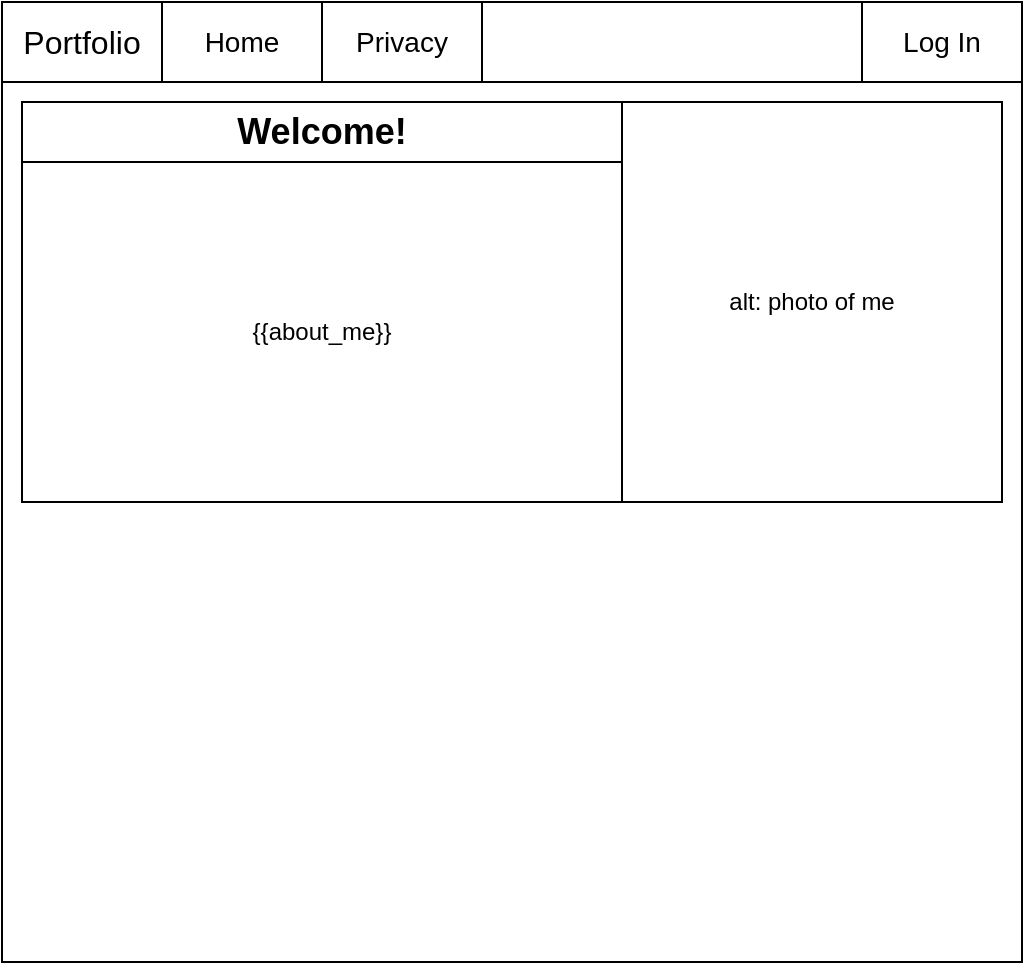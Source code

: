 <mxfile version="24.3.1" type="device" pages="8">
  <diagram name="home-logged-out" id="bulOL5kOMfAnAHBKOur3">
    <mxGraphModel dx="1674" dy="799" grid="1" gridSize="10" guides="1" tooltips="1" connect="1" arrows="1" fold="1" page="1" pageScale="1" pageWidth="850" pageHeight="1100" math="0" shadow="0">
      <root>
        <mxCell id="0" />
        <mxCell id="1" parent="0" />
        <mxCell id="cRCH-ILLVMDY7oOqpRGy-1" value="&lt;font style=&quot;font-size: 16px;&quot;&gt;Portfolio&lt;/font&gt;" style="rounded=0;whiteSpace=wrap;html=1;" vertex="1" parent="1">
          <mxGeometry x="100" y="220" width="80" height="40" as="geometry" />
        </mxCell>
        <mxCell id="cRCH-ILLVMDY7oOqpRGy-2" value="&lt;font style=&quot;font-size: 14px;&quot;&gt;Home&lt;/font&gt;" style="rounded=0;whiteSpace=wrap;html=1;" vertex="1" parent="1">
          <mxGeometry x="180" y="220" width="80" height="40" as="geometry" />
        </mxCell>
        <mxCell id="cRCH-ILLVMDY7oOqpRGy-3" value="&lt;font style=&quot;font-size: 14px;&quot;&gt;Privacy&lt;/font&gt;" style="rounded=0;whiteSpace=wrap;html=1;" vertex="1" parent="1">
          <mxGeometry x="260" y="220" width="80" height="40" as="geometry" />
        </mxCell>
        <mxCell id="cRCH-ILLVMDY7oOqpRGy-4" value="" style="rounded=0;whiteSpace=wrap;html=1;" vertex="1" parent="1">
          <mxGeometry x="340" y="220" width="190" height="40" as="geometry" />
        </mxCell>
        <mxCell id="cRCH-ILLVMDY7oOqpRGy-5" value="&lt;font style=&quot;font-size: 14px;&quot;&gt;Log In&lt;/font&gt;" style="rounded=0;whiteSpace=wrap;html=1;" vertex="1" parent="1">
          <mxGeometry x="530" y="220" width="80" height="40" as="geometry" />
        </mxCell>
        <mxCell id="cRCH-ILLVMDY7oOqpRGy-6" value="" style="rounded=0;whiteSpace=wrap;html=1;" vertex="1" parent="1">
          <mxGeometry x="100" y="260" width="510" height="440" as="geometry" />
        </mxCell>
        <mxCell id="cRCH-ILLVMDY7oOqpRGy-7" value="&lt;font style=&quot;font-size: 18px;&quot;&gt;&lt;b&gt;Welcome!&lt;/b&gt;&lt;/font&gt;" style="text;html=1;align=center;verticalAlign=middle;whiteSpace=wrap;rounded=0;strokeColor=#000000;" vertex="1" parent="1">
          <mxGeometry x="110" y="270" width="300" height="30" as="geometry" />
        </mxCell>
        <mxCell id="cRCH-ILLVMDY7oOqpRGy-8" value="alt: photo of me" style="rounded=0;whiteSpace=wrap;html=1;" vertex="1" parent="1">
          <mxGeometry x="410" y="270" width="190" height="200" as="geometry" />
        </mxCell>
        <mxCell id="cRCH-ILLVMDY7oOqpRGy-9" value="&lt;font style=&quot;font-size: 12px;&quot;&gt;{{about_me}}&lt;/font&gt;" style="text;html=1;align=center;verticalAlign=middle;whiteSpace=wrap;rounded=0;shadow=0;strokeColor=#000000;" vertex="1" parent="1">
          <mxGeometry x="110" y="300" width="300" height="170" as="geometry" />
        </mxCell>
      </root>
    </mxGraphModel>
  </diagram>
  <diagram name="home-logged-in" id="xWxcdwDqmuHdGWmgv9Ij">
    <mxGraphModel dx="1674" dy="799" grid="1" gridSize="10" guides="1" tooltips="1" connect="1" arrows="1" fold="1" page="1" pageScale="1" pageWidth="850" pageHeight="1100" math="0" shadow="0">
      <root>
        <mxCell id="pSG9ePYmPneIMNXDhlYq-0" />
        <mxCell id="pSG9ePYmPneIMNXDhlYq-1" parent="pSG9ePYmPneIMNXDhlYq-0" />
        <mxCell id="pSG9ePYmPneIMNXDhlYq-2" value="&lt;font style=&quot;font-size: 16px;&quot;&gt;Portfolio&lt;/font&gt;" style="rounded=0;whiteSpace=wrap;html=1;" vertex="1" parent="pSG9ePYmPneIMNXDhlYq-1">
          <mxGeometry x="100" y="220" width="80" height="40" as="geometry" />
        </mxCell>
        <mxCell id="pSG9ePYmPneIMNXDhlYq-3" value="&lt;font style=&quot;font-size: 14px;&quot;&gt;Home&lt;/font&gt;" style="rounded=0;whiteSpace=wrap;html=1;" vertex="1" parent="pSG9ePYmPneIMNXDhlYq-1">
          <mxGeometry x="180" y="220" width="80" height="40" as="geometry" />
        </mxCell>
        <mxCell id="pSG9ePYmPneIMNXDhlYq-4" value="&lt;font style=&quot;font-size: 14px;&quot;&gt;Privacy&lt;/font&gt;" style="rounded=0;whiteSpace=wrap;html=1;" vertex="1" parent="pSG9ePYmPneIMNXDhlYq-1">
          <mxGeometry x="260" y="220" width="80" height="40" as="geometry" />
        </mxCell>
        <mxCell id="pSG9ePYmPneIMNXDhlYq-5" value="" style="rounded=0;whiteSpace=wrap;html=1;" vertex="1" parent="pSG9ePYmPneIMNXDhlYq-1">
          <mxGeometry x="340" y="220" width="190" height="40" as="geometry" />
        </mxCell>
        <mxCell id="pSG9ePYmPneIMNXDhlYq-6" value="&lt;font style=&quot;font-size: 14px;&quot;&gt;Log Out&lt;/font&gt;" style="rounded=0;whiteSpace=wrap;html=1;" vertex="1" parent="pSG9ePYmPneIMNXDhlYq-1">
          <mxGeometry x="530" y="220" width="80" height="40" as="geometry" />
        </mxCell>
        <mxCell id="pSG9ePYmPneIMNXDhlYq-7" value="" style="rounded=0;whiteSpace=wrap;html=1;" vertex="1" parent="pSG9ePYmPneIMNXDhlYq-1">
          <mxGeometry x="100" y="260" width="510" height="440" as="geometry" />
        </mxCell>
        <mxCell id="pSG9ePYmPneIMNXDhlYq-8" value="&lt;font style=&quot;font-size: 18px;&quot;&gt;&lt;b&gt;Welcome!&lt;/b&gt;&lt;/font&gt;" style="text;html=1;align=center;verticalAlign=middle;whiteSpace=wrap;rounded=0;strokeColor=#000000;" vertex="1" parent="pSG9ePYmPneIMNXDhlYq-1">
          <mxGeometry x="110" y="270" width="300" height="30" as="geometry" />
        </mxCell>
        <mxCell id="pSG9ePYmPneIMNXDhlYq-9" value="alt: photo of me" style="rounded=0;whiteSpace=wrap;html=1;" vertex="1" parent="pSG9ePYmPneIMNXDhlYq-1">
          <mxGeometry x="410" y="270" width="190" height="200" as="geometry" />
        </mxCell>
        <mxCell id="pSG9ePYmPneIMNXDhlYq-10" value="&lt;font style=&quot;font-size: 12px;&quot;&gt;{{about_me}}&lt;/font&gt;" style="text;html=1;align=center;verticalAlign=middle;whiteSpace=wrap;rounded=0;shadow=0;strokeColor=#000000;" vertex="1" parent="pSG9ePYmPneIMNXDhlYq-1">
          <mxGeometry x="110" y="300" width="300" height="170" as="geometry" />
        </mxCell>
      </root>
    </mxGraphModel>
  </diagram>
  <diagram name="home-logged-in-admin" id="QCtQNewX7_ZVSJ8-Sd5a">
    <mxGraphModel dx="1674" dy="799" grid="1" gridSize="10" guides="1" tooltips="1" connect="1" arrows="1" fold="1" page="1" pageScale="1" pageWidth="850" pageHeight="1100" math="0" shadow="0">
      <root>
        <mxCell id="_2VA7KsF3N3Y7zHIVpqm-0" />
        <mxCell id="_2VA7KsF3N3Y7zHIVpqm-1" parent="_2VA7KsF3N3Y7zHIVpqm-0" />
        <mxCell id="_2VA7KsF3N3Y7zHIVpqm-2" value="&lt;font style=&quot;font-size: 16px;&quot;&gt;Portfolio&lt;/font&gt;" style="rounded=0;whiteSpace=wrap;html=1;" vertex="1" parent="_2VA7KsF3N3Y7zHIVpqm-1">
          <mxGeometry x="100" y="220" width="80" height="40" as="geometry" />
        </mxCell>
        <mxCell id="_2VA7KsF3N3Y7zHIVpqm-3" value="&lt;font style=&quot;font-size: 14px;&quot;&gt;Home&lt;/font&gt;" style="rounded=0;whiteSpace=wrap;html=1;" vertex="1" parent="_2VA7KsF3N3Y7zHIVpqm-1">
          <mxGeometry x="180" y="220" width="80" height="40" as="geometry" />
        </mxCell>
        <mxCell id="_2VA7KsF3N3Y7zHIVpqm-4" value="&lt;font style=&quot;font-size: 14px;&quot;&gt;Privacy&lt;/font&gt;" style="rounded=0;whiteSpace=wrap;html=1;" vertex="1" parent="_2VA7KsF3N3Y7zHIVpqm-1">
          <mxGeometry x="260" y="220" width="80" height="40" as="geometry" />
        </mxCell>
        <mxCell id="_2VA7KsF3N3Y7zHIVpqm-5" value="" style="rounded=0;whiteSpace=wrap;html=1;" vertex="1" parent="_2VA7KsF3N3Y7zHIVpqm-1">
          <mxGeometry x="340" y="220" width="190" height="40" as="geometry" />
        </mxCell>
        <mxCell id="_2VA7KsF3N3Y7zHIVpqm-6" value="&lt;font style=&quot;font-size: 14px;&quot;&gt;Log Out&lt;/font&gt;" style="rounded=0;whiteSpace=wrap;html=1;" vertex="1" parent="_2VA7KsF3N3Y7zHIVpqm-1">
          <mxGeometry x="530" y="220" width="80" height="40" as="geometry" />
        </mxCell>
        <mxCell id="_2VA7KsF3N3Y7zHIVpqm-7" value="" style="rounded=0;whiteSpace=wrap;html=1;" vertex="1" parent="_2VA7KsF3N3Y7zHIVpqm-1">
          <mxGeometry x="100" y="260" width="510" height="440" as="geometry" />
        </mxCell>
        <mxCell id="_2VA7KsF3N3Y7zHIVpqm-8" value="&lt;font style=&quot;font-size: 18px;&quot;&gt;&lt;b&gt;Welcome!&lt;/b&gt;&lt;/font&gt;" style="text;html=1;align=center;verticalAlign=middle;whiteSpace=wrap;rounded=0;strokeColor=#000000;" vertex="1" parent="_2VA7KsF3N3Y7zHIVpqm-1">
          <mxGeometry x="110" y="270" width="300" height="30" as="geometry" />
        </mxCell>
        <mxCell id="_2VA7KsF3N3Y7zHIVpqm-9" value="alt: photo of me" style="rounded=0;whiteSpace=wrap;html=1;" vertex="1" parent="_2VA7KsF3N3Y7zHIVpqm-1">
          <mxGeometry x="410" y="270" width="190" height="200" as="geometry" />
        </mxCell>
        <mxCell id="_2VA7KsF3N3Y7zHIVpqm-10" value="&lt;font style=&quot;font-size: 12px;&quot;&gt;{{about_me}}&lt;/font&gt;" style="text;html=1;align=center;verticalAlign=middle;whiteSpace=wrap;rounded=0;shadow=0;strokeColor=#000000;" vertex="1" parent="_2VA7KsF3N3Y7zHIVpqm-1">
          <mxGeometry x="110" y="300" width="300" height="170" as="geometry" />
        </mxCell>
        <mxCell id="ESkImviqRP5EEoijIGkj-0" value="edit" style="whiteSpace=wrap;html=1;aspect=fixed;" vertex="1" parent="_2VA7KsF3N3Y7zHIVpqm-1">
          <mxGeometry x="380" y="310" width="20" height="20" as="geometry" />
        </mxCell>
        <mxCell id="ESkImviqRP5EEoijIGkj-2" value="edit" style="whiteSpace=wrap;html=1;aspect=fixed;" vertex="1" parent="_2VA7KsF3N3Y7zHIVpqm-1">
          <mxGeometry x="570" y="275" width="20" height="20" as="geometry" />
        </mxCell>
      </root>
    </mxGraphModel>
  </diagram>
  <diagram id="qL0MGOLbXfqLSHw6jHzR" name="login">
    <mxGraphModel dx="1674" dy="799" grid="1" gridSize="10" guides="1" tooltips="1" connect="1" arrows="1" fold="1" page="1" pageScale="1" pageWidth="850" pageHeight="1100" math="0" shadow="0">
      <root>
        <mxCell id="0" />
        <mxCell id="1" parent="0" />
        <mxCell id="756bHtzZnPIkwXYs3Xoc-1" value="&lt;font style=&quot;font-size: 16px;&quot;&gt;Portfolio&lt;/font&gt;" style="rounded=0;whiteSpace=wrap;html=1;" vertex="1" parent="1">
          <mxGeometry x="100" y="220" width="80" height="40" as="geometry" />
        </mxCell>
        <mxCell id="756bHtzZnPIkwXYs3Xoc-2" value="&lt;font style=&quot;font-size: 14px;&quot;&gt;Home&lt;/font&gt;" style="rounded=0;whiteSpace=wrap;html=1;" vertex="1" parent="1">
          <mxGeometry x="180" y="220" width="80" height="40" as="geometry" />
        </mxCell>
        <mxCell id="756bHtzZnPIkwXYs3Xoc-3" value="&lt;font style=&quot;font-size: 14px;&quot;&gt;Privacy&lt;/font&gt;" style="rounded=0;whiteSpace=wrap;html=1;" vertex="1" parent="1">
          <mxGeometry x="260" y="220" width="80" height="40" as="geometry" />
        </mxCell>
        <mxCell id="756bHtzZnPIkwXYs3Xoc-4" value="" style="rounded=0;whiteSpace=wrap;html=1;" vertex="1" parent="1">
          <mxGeometry x="340" y="220" width="190" height="40" as="geometry" />
        </mxCell>
        <mxCell id="756bHtzZnPIkwXYs3Xoc-5" value="&lt;font style=&quot;font-size: 14px;&quot;&gt;Log In&lt;/font&gt;" style="rounded=0;whiteSpace=wrap;html=1;" vertex="1" parent="1">
          <mxGeometry x="530" y="220" width="80" height="40" as="geometry" />
        </mxCell>
        <mxCell id="756bHtzZnPIkwXYs3Xoc-6" value="" style="rounded=0;whiteSpace=wrap;html=1;" vertex="1" parent="1">
          <mxGeometry x="100" y="260" width="510" height="440" as="geometry" />
        </mxCell>
        <mxCell id="756bHtzZnPIkwXYs3Xoc-7" value="&lt;font style=&quot;font-size: 18px;&quot;&gt;&lt;b&gt;Log In&lt;/b&gt;&lt;/font&gt;" style="text;html=1;align=center;verticalAlign=middle;whiteSpace=wrap;rounded=0;strokeColor=#000000;" vertex="1" parent="1">
          <mxGeometry x="110" y="270" width="490" height="30" as="geometry" />
        </mxCell>
        <mxCell id="756bHtzZnPIkwXYs3Xoc-10" value="&lt;font style=&quot;font-size: 14px;&quot;&gt;*Email&lt;/font&gt;" style="text;html=1;align=center;verticalAlign=middle;whiteSpace=wrap;rounded=0;strokeColor=#000000;" vertex="1" parent="1">
          <mxGeometry x="110" y="300" width="190" height="30" as="geometry" />
        </mxCell>
        <mxCell id="756bHtzZnPIkwXYs3Xoc-11" value="&lt;font color=&quot;#333333&quot; style=&quot;font-size: 14px;&quot;&gt;&amp;nbsp;example@hicksm.dev&lt;/font&gt;" style="text;html=1;align=left;verticalAlign=middle;whiteSpace=wrap;rounded=0;strokeColor=#000000;" vertex="1" parent="1">
          <mxGeometry x="300" y="300" width="300" height="30" as="geometry" />
        </mxCell>
        <mxCell id="756bHtzZnPIkwXYs3Xoc-12" value="&lt;font style=&quot;font-size: 14px;&quot;&gt;Password&lt;/font&gt;" style="text;html=1;align=center;verticalAlign=middle;whiteSpace=wrap;rounded=0;strokeColor=#000000;" vertex="1" parent="1">
          <mxGeometry x="110" y="330" width="190" height="30" as="geometry" />
        </mxCell>
        <mxCell id="756bHtzZnPIkwXYs3Xoc-13" value="" style="text;html=1;align=left;verticalAlign=middle;whiteSpace=wrap;rounded=0;strokeColor=#000000;" vertex="1" parent="1">
          <mxGeometry x="300" y="330" width="300" height="30" as="geometry" />
        </mxCell>
        <mxCell id="756bHtzZnPIkwXYs3Xoc-14" value="&lt;font style=&quot;font-size: 14px;&quot;&gt;Log In&lt;/font&gt;" style="rounded=0;whiteSpace=wrap;html=1;" vertex="1" parent="1">
          <mxGeometry x="315" y="420" width="80" height="40" as="geometry" />
        </mxCell>
        <mxCell id="756bHtzZnPIkwXYs3Xoc-15" value="&lt;font style=&quot;font-size: 10px;&quot;&gt;*Indicates a required field.&lt;/font&gt;" style="text;html=1;align=left;verticalAlign=middle;whiteSpace=wrap;rounded=0;strokeColor=#000000;" vertex="1" parent="1">
          <mxGeometry x="110" y="360" width="490" height="30" as="geometry" />
        </mxCell>
        <mxCell id="hvvhEY7vAsBN9mN3-jSg-1" value="&lt;font style=&quot;font-size: 14px;&quot;&gt;Sign Up&lt;/font&gt;" style="rounded=0;whiteSpace=wrap;html=1;" vertex="1" parent="1">
          <mxGeometry x="520" y="420" width="80" height="40" as="geometry" />
        </mxCell>
      </root>
    </mxGraphModel>
  </diagram>
  <diagram name="signup" id="qKxquHly8F7Rn1yt60Ko">
    <mxGraphModel dx="1674" dy="799" grid="1" gridSize="10" guides="1" tooltips="1" connect="1" arrows="1" fold="1" page="1" pageScale="1" pageWidth="850" pageHeight="1100" math="0" shadow="0">
      <root>
        <mxCell id="Bj8r-6jFM2Cz0E-PO7oM-0" />
        <mxCell id="Bj8r-6jFM2Cz0E-PO7oM-1" parent="Bj8r-6jFM2Cz0E-PO7oM-0" />
        <mxCell id="Bj8r-6jFM2Cz0E-PO7oM-2" value="&lt;font style=&quot;font-size: 16px;&quot;&gt;Portfolio&lt;/font&gt;" style="rounded=0;whiteSpace=wrap;html=1;" vertex="1" parent="Bj8r-6jFM2Cz0E-PO7oM-1">
          <mxGeometry x="100" y="220" width="80" height="40" as="geometry" />
        </mxCell>
        <mxCell id="Bj8r-6jFM2Cz0E-PO7oM-3" value="&lt;font style=&quot;font-size: 14px;&quot;&gt;Home&lt;/font&gt;" style="rounded=0;whiteSpace=wrap;html=1;" vertex="1" parent="Bj8r-6jFM2Cz0E-PO7oM-1">
          <mxGeometry x="180" y="220" width="80" height="40" as="geometry" />
        </mxCell>
        <mxCell id="Bj8r-6jFM2Cz0E-PO7oM-4" value="&lt;font style=&quot;font-size: 14px;&quot;&gt;Privacy&lt;/font&gt;" style="rounded=0;whiteSpace=wrap;html=1;" vertex="1" parent="Bj8r-6jFM2Cz0E-PO7oM-1">
          <mxGeometry x="260" y="220" width="80" height="40" as="geometry" />
        </mxCell>
        <mxCell id="Bj8r-6jFM2Cz0E-PO7oM-5" value="" style="rounded=0;whiteSpace=wrap;html=1;" vertex="1" parent="Bj8r-6jFM2Cz0E-PO7oM-1">
          <mxGeometry x="340" y="220" width="190" height="40" as="geometry" />
        </mxCell>
        <mxCell id="Bj8r-6jFM2Cz0E-PO7oM-6" value="&lt;font style=&quot;font-size: 14px;&quot;&gt;Log In&lt;/font&gt;" style="rounded=0;whiteSpace=wrap;html=1;" vertex="1" parent="Bj8r-6jFM2Cz0E-PO7oM-1">
          <mxGeometry x="530" y="220" width="80" height="40" as="geometry" />
        </mxCell>
        <mxCell id="Bj8r-6jFM2Cz0E-PO7oM-7" value="" style="rounded=0;whiteSpace=wrap;html=1;" vertex="1" parent="Bj8r-6jFM2Cz0E-PO7oM-1">
          <mxGeometry x="100" y="260" width="510" height="440" as="geometry" />
        </mxCell>
        <mxCell id="Bj8r-6jFM2Cz0E-PO7oM-8" value="&lt;font style=&quot;font-size: 18px;&quot;&gt;&lt;b&gt;Sign Up&lt;/b&gt;&lt;/font&gt;" style="text;html=1;align=center;verticalAlign=middle;whiteSpace=wrap;rounded=0;strokeColor=#000000;" vertex="1" parent="Bj8r-6jFM2Cz0E-PO7oM-1">
          <mxGeometry x="110" y="270" width="490" height="30" as="geometry" />
        </mxCell>
        <mxCell id="Bj8r-6jFM2Cz0E-PO7oM-9" value="&lt;font style=&quot;font-size: 14px;&quot;&gt;*Email&lt;/font&gt;" style="text;html=1;align=center;verticalAlign=middle;whiteSpace=wrap;rounded=0;strokeColor=#000000;" vertex="1" parent="Bj8r-6jFM2Cz0E-PO7oM-1">
          <mxGeometry x="110" y="300" width="190" height="30" as="geometry" />
        </mxCell>
        <mxCell id="Bj8r-6jFM2Cz0E-PO7oM-10" value="&lt;font color=&quot;#333333&quot; style=&quot;font-size: 14px;&quot;&gt;&amp;nbsp;example@hicksm.dev&lt;/font&gt;" style="text;html=1;align=left;verticalAlign=middle;whiteSpace=wrap;rounded=0;strokeColor=#000000;" vertex="1" parent="Bj8r-6jFM2Cz0E-PO7oM-1">
          <mxGeometry x="300" y="300" width="300" height="30" as="geometry" />
        </mxCell>
        <mxCell id="Bj8r-6jFM2Cz0E-PO7oM-11" value="&lt;font style=&quot;font-size: 14px;&quot;&gt;*Name&lt;/font&gt;" style="text;html=1;align=center;verticalAlign=middle;whiteSpace=wrap;rounded=0;strokeColor=#000000;" vertex="1" parent="Bj8r-6jFM2Cz0E-PO7oM-1">
          <mxGeometry x="110" y="330" width="190" height="30" as="geometry" />
        </mxCell>
        <mxCell id="Bj8r-6jFM2Cz0E-PO7oM-12" value="&amp;nbsp;&lt;font color=&quot;#333333&quot;&gt;Mason&lt;/font&gt;" style="text;html=1;align=left;verticalAlign=middle;whiteSpace=wrap;rounded=0;strokeColor=#000000;" vertex="1" parent="Bj8r-6jFM2Cz0E-PO7oM-1">
          <mxGeometry x="300" y="330" width="300" height="30" as="geometry" />
        </mxCell>
        <mxCell id="Bj8r-6jFM2Cz0E-PO7oM-13" value="&lt;font style=&quot;font-size: 14px;&quot;&gt;Sign Up&lt;/font&gt;" style="rounded=0;whiteSpace=wrap;html=1;" vertex="1" parent="Bj8r-6jFM2Cz0E-PO7oM-1">
          <mxGeometry x="315" y="480" width="80" height="40" as="geometry" />
        </mxCell>
        <mxCell id="Bj8r-6jFM2Cz0E-PO7oM-14" value="&lt;font style=&quot;font-size: 10px;&quot;&gt;*Indicates a required field.&lt;/font&gt;" style="text;html=1;align=left;verticalAlign=middle;whiteSpace=wrap;rounded=0;strokeColor=#000000;" vertex="1" parent="Bj8r-6jFM2Cz0E-PO7oM-1">
          <mxGeometry x="110" y="420" width="490" height="30" as="geometry" />
        </mxCell>
        <mxCell id="PxJoXCA-tR1X4hVzPaW8-0" value="&lt;font style=&quot;font-size: 14px;&quot;&gt;Password&lt;/font&gt;" style="text;html=1;align=center;verticalAlign=middle;whiteSpace=wrap;rounded=0;strokeColor=#000000;" vertex="1" parent="Bj8r-6jFM2Cz0E-PO7oM-1">
          <mxGeometry x="110" y="390" width="190" height="30" as="geometry" />
        </mxCell>
        <mxCell id="PxJoXCA-tR1X4hVzPaW8-1" value="" style="text;html=1;align=left;verticalAlign=middle;whiteSpace=wrap;rounded=0;strokeColor=#000000;" vertex="1" parent="Bj8r-6jFM2Cz0E-PO7oM-1">
          <mxGeometry x="300" y="390" width="300" height="30" as="geometry" />
        </mxCell>
        <mxCell id="PxJoXCA-tR1X4hVzPaW8-2" value="&lt;font style=&quot;font-size: 14px;&quot;&gt;Website&lt;/font&gt;" style="text;html=1;align=center;verticalAlign=middle;whiteSpace=wrap;rounded=0;strokeColor=#000000;" vertex="1" parent="Bj8r-6jFM2Cz0E-PO7oM-1">
          <mxGeometry x="110" y="360" width="190" height="30" as="geometry" />
        </mxCell>
        <mxCell id="PxJoXCA-tR1X4hVzPaW8-3" value="&amp;nbsp;&lt;font color=&quot;#333333&quot;&gt;https://www.linkedin.com/in/mwhicks&lt;/font&gt;" style="text;html=1;align=left;verticalAlign=middle;whiteSpace=wrap;rounded=0;strokeColor=#000000;" vertex="1" parent="Bj8r-6jFM2Cz0E-PO7oM-1">
          <mxGeometry x="300" y="360" width="300" height="30" as="geometry" />
        </mxCell>
      </root>
    </mxGraphModel>
  </diagram>
  <diagram name="privacy-logged-out" id="B35B8G4fTAVCA1Y2gxYa">
    <mxGraphModel dx="1674" dy="799" grid="1" gridSize="10" guides="1" tooltips="1" connect="1" arrows="1" fold="1" page="1" pageScale="1" pageWidth="850" pageHeight="1100" math="0" shadow="0">
      <root>
        <mxCell id="iMJqfX0RSiVyjVS2JO4O-0" />
        <mxCell id="iMJqfX0RSiVyjVS2JO4O-1" parent="iMJqfX0RSiVyjVS2JO4O-0" />
        <mxCell id="iMJqfX0RSiVyjVS2JO4O-2" value="&lt;font style=&quot;font-size: 16px;&quot;&gt;Portfolio&lt;/font&gt;" style="rounded=0;whiteSpace=wrap;html=1;" vertex="1" parent="iMJqfX0RSiVyjVS2JO4O-1">
          <mxGeometry x="100" y="220" width="80" height="40" as="geometry" />
        </mxCell>
        <mxCell id="iMJqfX0RSiVyjVS2JO4O-3" value="&lt;font style=&quot;font-size: 14px;&quot;&gt;Home&lt;/font&gt;" style="rounded=0;whiteSpace=wrap;html=1;" vertex="1" parent="iMJqfX0RSiVyjVS2JO4O-1">
          <mxGeometry x="180" y="220" width="80" height="40" as="geometry" />
        </mxCell>
        <mxCell id="iMJqfX0RSiVyjVS2JO4O-4" value="&lt;font style=&quot;font-size: 14px;&quot;&gt;Privacy&lt;/font&gt;" style="rounded=0;whiteSpace=wrap;html=1;" vertex="1" parent="iMJqfX0RSiVyjVS2JO4O-1">
          <mxGeometry x="260" y="220" width="80" height="40" as="geometry" />
        </mxCell>
        <mxCell id="iMJqfX0RSiVyjVS2JO4O-5" value="" style="rounded=0;whiteSpace=wrap;html=1;" vertex="1" parent="iMJqfX0RSiVyjVS2JO4O-1">
          <mxGeometry x="340" y="220" width="190" height="40" as="geometry" />
        </mxCell>
        <mxCell id="iMJqfX0RSiVyjVS2JO4O-6" value="&lt;font style=&quot;font-size: 14px;&quot;&gt;Log In&lt;/font&gt;" style="rounded=0;whiteSpace=wrap;html=1;" vertex="1" parent="iMJqfX0RSiVyjVS2JO4O-1">
          <mxGeometry x="530" y="220" width="80" height="40" as="geometry" />
        </mxCell>
        <mxCell id="iMJqfX0RSiVyjVS2JO4O-7" value="" style="rounded=0;whiteSpace=wrap;html=1;" vertex="1" parent="iMJqfX0RSiVyjVS2JO4O-1">
          <mxGeometry x="100" y="260" width="510" height="440" as="geometry" />
        </mxCell>
        <mxCell id="iMJqfX0RSiVyjVS2JO4O-8" value="&lt;font style=&quot;font-size: 18px;&quot;&gt;&lt;b&gt;Privacy Policy&lt;/b&gt;&lt;/font&gt;" style="text;html=1;align=center;verticalAlign=middle;whiteSpace=wrap;rounded=0;strokeColor=#000000;" vertex="1" parent="iMJqfX0RSiVyjVS2JO4O-1">
          <mxGeometry x="110" y="270" width="490" height="30" as="geometry" />
        </mxCell>
        <mxCell id="4sqvvQw5SoAvPpuV085o-0" value="&lt;font style=&quot;font-size: 12px;&quot;&gt;&lt;span style=&quot;font-weight: normal;&quot;&gt;{{privacy_policy}}&lt;/span&gt;&lt;/font&gt;" style="text;html=1;align=center;verticalAlign=middle;whiteSpace=wrap;rounded=0;strokeColor=#000000;fontStyle=1" vertex="1" parent="iMJqfX0RSiVyjVS2JO4O-1">
          <mxGeometry x="110" y="300" width="490" height="180" as="geometry" />
        </mxCell>
      </root>
    </mxGraphModel>
  </diagram>
  <diagram name="privacy-logged-in" id="ITfJneyfeSpCKuF0o8G6">
    <mxGraphModel dx="1674" dy="799" grid="1" gridSize="10" guides="1" tooltips="1" connect="1" arrows="1" fold="1" page="1" pageScale="1" pageWidth="850" pageHeight="1100" math="0" shadow="0">
      <root>
        <mxCell id="wI7EAU6f5Rstm70SJ4KJ-0" />
        <mxCell id="wI7EAU6f5Rstm70SJ4KJ-1" parent="wI7EAU6f5Rstm70SJ4KJ-0" />
        <mxCell id="wI7EAU6f5Rstm70SJ4KJ-2" value="&lt;font style=&quot;font-size: 16px;&quot;&gt;Portfolio&lt;/font&gt;" style="rounded=0;whiteSpace=wrap;html=1;" vertex="1" parent="wI7EAU6f5Rstm70SJ4KJ-1">
          <mxGeometry x="100" y="220" width="80" height="40" as="geometry" />
        </mxCell>
        <mxCell id="wI7EAU6f5Rstm70SJ4KJ-3" value="&lt;font style=&quot;font-size: 14px;&quot;&gt;Home&lt;/font&gt;" style="rounded=0;whiteSpace=wrap;html=1;" vertex="1" parent="wI7EAU6f5Rstm70SJ4KJ-1">
          <mxGeometry x="180" y="220" width="80" height="40" as="geometry" />
        </mxCell>
        <mxCell id="wI7EAU6f5Rstm70SJ4KJ-4" value="&lt;font style=&quot;font-size: 14px;&quot;&gt;Privacy&lt;/font&gt;" style="rounded=0;whiteSpace=wrap;html=1;" vertex="1" parent="wI7EAU6f5Rstm70SJ4KJ-1">
          <mxGeometry x="260" y="220" width="80" height="40" as="geometry" />
        </mxCell>
        <mxCell id="wI7EAU6f5Rstm70SJ4KJ-5" value="" style="rounded=0;whiteSpace=wrap;html=1;" vertex="1" parent="wI7EAU6f5Rstm70SJ4KJ-1">
          <mxGeometry x="340" y="220" width="190" height="40" as="geometry" />
        </mxCell>
        <mxCell id="wI7EAU6f5Rstm70SJ4KJ-6" value="&lt;font style=&quot;font-size: 14px;&quot;&gt;Log Out&lt;/font&gt;" style="rounded=0;whiteSpace=wrap;html=1;" vertex="1" parent="wI7EAU6f5Rstm70SJ4KJ-1">
          <mxGeometry x="530" y="220" width="80" height="40" as="geometry" />
        </mxCell>
        <mxCell id="wI7EAU6f5Rstm70SJ4KJ-7" value="" style="rounded=0;whiteSpace=wrap;html=1;" vertex="1" parent="wI7EAU6f5Rstm70SJ4KJ-1">
          <mxGeometry x="100" y="260" width="510" height="440" as="geometry" />
        </mxCell>
        <mxCell id="wI7EAU6f5Rstm70SJ4KJ-8" value="&lt;font style=&quot;font-size: 18px;&quot;&gt;&lt;b&gt;Privacy Policy&lt;/b&gt;&lt;/font&gt;" style="text;html=1;align=center;verticalAlign=middle;whiteSpace=wrap;rounded=0;strokeColor=#000000;" vertex="1" parent="wI7EAU6f5Rstm70SJ4KJ-1">
          <mxGeometry x="110" y="270" width="490" height="30" as="geometry" />
        </mxCell>
        <mxCell id="wI7EAU6f5Rstm70SJ4KJ-9" value="&lt;font style=&quot;font-size: 12px;&quot;&gt;&lt;span style=&quot;font-weight: normal;&quot;&gt;{{privacy_policy}}&lt;/span&gt;&lt;/font&gt;" style="text;html=1;align=center;verticalAlign=middle;whiteSpace=wrap;rounded=0;strokeColor=#000000;fontStyle=1" vertex="1" parent="wI7EAU6f5Rstm70SJ4KJ-1">
          <mxGeometry x="110" y="300" width="490" height="180" as="geometry" />
        </mxCell>
      </root>
    </mxGraphModel>
  </diagram>
  <diagram name="privacy-logged-in-admin" id="YoaK2h3HIuit7fWDjhc-">
    <mxGraphModel dx="1674" dy="799" grid="1" gridSize="10" guides="1" tooltips="1" connect="1" arrows="1" fold="1" page="1" pageScale="1" pageWidth="850" pageHeight="1100" math="0" shadow="0">
      <root>
        <mxCell id="LsOnWM6OFhJunKf_DriG-0" />
        <mxCell id="LsOnWM6OFhJunKf_DriG-1" parent="LsOnWM6OFhJunKf_DriG-0" />
        <mxCell id="LsOnWM6OFhJunKf_DriG-2" value="&lt;font style=&quot;font-size: 16px;&quot;&gt;Portfolio&lt;/font&gt;" style="rounded=0;whiteSpace=wrap;html=1;" vertex="1" parent="LsOnWM6OFhJunKf_DriG-1">
          <mxGeometry x="100" y="220" width="80" height="40" as="geometry" />
        </mxCell>
        <mxCell id="LsOnWM6OFhJunKf_DriG-3" value="&lt;font style=&quot;font-size: 14px;&quot;&gt;Home&lt;/font&gt;" style="rounded=0;whiteSpace=wrap;html=1;" vertex="1" parent="LsOnWM6OFhJunKf_DriG-1">
          <mxGeometry x="180" y="220" width="80" height="40" as="geometry" />
        </mxCell>
        <mxCell id="LsOnWM6OFhJunKf_DriG-4" value="&lt;font style=&quot;font-size: 14px;&quot;&gt;Privacy&lt;/font&gt;" style="rounded=0;whiteSpace=wrap;html=1;" vertex="1" parent="LsOnWM6OFhJunKf_DriG-1">
          <mxGeometry x="260" y="220" width="80" height="40" as="geometry" />
        </mxCell>
        <mxCell id="LsOnWM6OFhJunKf_DriG-5" value="" style="rounded=0;whiteSpace=wrap;html=1;" vertex="1" parent="LsOnWM6OFhJunKf_DriG-1">
          <mxGeometry x="340" y="220" width="190" height="40" as="geometry" />
        </mxCell>
        <mxCell id="LsOnWM6OFhJunKf_DriG-6" value="&lt;font style=&quot;font-size: 14px;&quot;&gt;Log Out&lt;/font&gt;" style="rounded=0;whiteSpace=wrap;html=1;" vertex="1" parent="LsOnWM6OFhJunKf_DriG-1">
          <mxGeometry x="530" y="220" width="80" height="40" as="geometry" />
        </mxCell>
        <mxCell id="LsOnWM6OFhJunKf_DriG-7" value="" style="rounded=0;whiteSpace=wrap;html=1;" vertex="1" parent="LsOnWM6OFhJunKf_DriG-1">
          <mxGeometry x="100" y="260" width="510" height="440" as="geometry" />
        </mxCell>
        <mxCell id="LsOnWM6OFhJunKf_DriG-8" value="&lt;font style=&quot;font-size: 18px;&quot;&gt;&lt;b&gt;Privacy Policy&lt;/b&gt;&lt;/font&gt;" style="text;html=1;align=center;verticalAlign=middle;whiteSpace=wrap;rounded=0;strokeColor=#000000;" vertex="1" parent="LsOnWM6OFhJunKf_DriG-1">
          <mxGeometry x="110" y="270" width="490" height="30" as="geometry" />
        </mxCell>
        <mxCell id="LsOnWM6OFhJunKf_DriG-9" value="&lt;font style=&quot;font-size: 12px;&quot;&gt;&lt;span style=&quot;font-weight: normal;&quot;&gt;{{privacy_policy}}&lt;/span&gt;&lt;/font&gt;" style="text;html=1;align=center;verticalAlign=middle;whiteSpace=wrap;rounded=0;strokeColor=#000000;fontStyle=1" vertex="1" parent="LsOnWM6OFhJunKf_DriG-1">
          <mxGeometry x="110" y="300" width="490" height="180" as="geometry" />
        </mxCell>
        <mxCell id="SRO-KUR61doOId3U_Tgx-0" value="edit" style="whiteSpace=wrap;html=1;aspect=fixed;" vertex="1" parent="LsOnWM6OFhJunKf_DriG-1">
          <mxGeometry x="570" y="310" width="20" height="20" as="geometry" />
        </mxCell>
      </root>
    </mxGraphModel>
  </diagram>
</mxfile>
